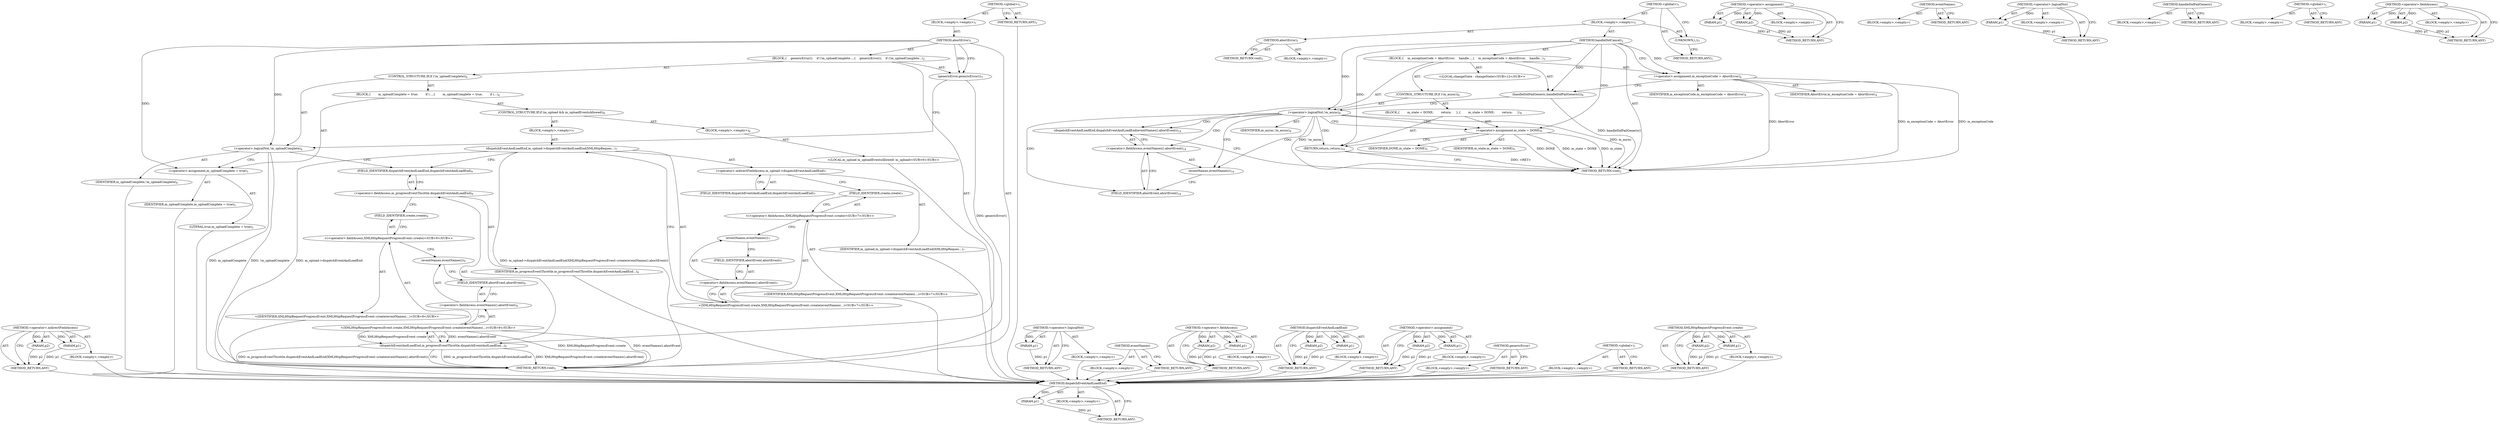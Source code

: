 digraph "&lt;operator&gt;.fieldAccess" {
vulnerable_80 [label=<(METHOD,&lt;operator&gt;.indirectFieldAccess)>];
vulnerable_81 [label=<(PARAM,p1)>];
vulnerable_82 [label=<(PARAM,p2)>];
vulnerable_83 [label=<(BLOCK,&lt;empty&gt;,&lt;empty&gt;)>];
vulnerable_84 [label=<(METHOD_RETURN,ANY)>];
vulnerable_6 [label=<(METHOD,&lt;global&gt;)<SUB>1</SUB>>];
vulnerable_7 [label=<(BLOCK,&lt;empty&gt;,&lt;empty&gt;)<SUB>1</SUB>>];
vulnerable_8 [label=<(METHOD,abortError)<SUB>1</SUB>>];
vulnerable_9 [label=<(BLOCK,{
    genericError();
    if (!m_uploadComplete...,{
    genericError();
    if (!m_uploadComplete...)<SUB>2</SUB>>];
vulnerable_10 [label=<(genericError,genericError())<SUB>3</SUB>>];
vulnerable_11 [label=<(CONTROL_STRUCTURE,IF,if (!m_uploadComplete))<SUB>4</SUB>>];
vulnerable_12 [label=<(&lt;operator&gt;.logicalNot,!m_uploadComplete)<SUB>4</SUB>>];
vulnerable_13 [label=<(IDENTIFIER,m_uploadComplete,!m_uploadComplete)<SUB>4</SUB>>];
vulnerable_14 [label=<(BLOCK,{
        m_uploadComplete = true;
        if (...,{
        m_uploadComplete = true;
        if (...)<SUB>4</SUB>>];
vulnerable_15 [label=<(&lt;operator&gt;.assignment,m_uploadComplete = true)<SUB>5</SUB>>];
vulnerable_16 [label=<(IDENTIFIER,m_uploadComplete,m_uploadComplete = true)<SUB>5</SUB>>];
vulnerable_17 [label=<(LITERAL,true,m_uploadComplete = true)<SUB>5</SUB>>];
vulnerable_18 [label=<(CONTROL_STRUCTURE,IF,if (m_upload &amp;&amp; m_uploadEventsAllowed))<SUB>6</SUB>>];
vulnerable_19 [label=<(BLOCK,&lt;empty&gt;,&lt;empty&gt;)<SUB>6</SUB>>];
vulnerable_20 [label="<(LOCAL,m_upload m_uploadEventsAllowed: m_upload)<SUB>6</SUB>>"];
vulnerable_21 [label=<(BLOCK,&lt;empty&gt;,&lt;empty&gt;)<SUB>7</SUB>>];
vulnerable_22 [label=<(dispatchEventAndLoadEnd,m_upload-&gt;dispatchEventAndLoadEnd(XMLHttpReques...)<SUB>7</SUB>>];
vulnerable_23 [label=<(&lt;operator&gt;.indirectFieldAccess,m_upload-&gt;dispatchEventAndLoadEnd)<SUB>7</SUB>>];
vulnerable_24 [label=<(IDENTIFIER,m_upload,m_upload-&gt;dispatchEventAndLoadEnd(XMLHttpReques...)<SUB>7</SUB>>];
vulnerable_25 [label=<(FIELD_IDENTIFIER,dispatchEventAndLoadEnd,dispatchEventAndLoadEnd)<SUB>7</SUB>>];
vulnerable_26 [label="<(XMLHttpRequestProgressEvent.create,XMLHttpRequestProgressEvent::create(eventNames(...)<SUB>7</SUB>>"];
vulnerable_27 [label="<(&lt;operator&gt;.fieldAccess,XMLHttpRequestProgressEvent::create)<SUB>7</SUB>>"];
vulnerable_28 [label="<(IDENTIFIER,XMLHttpRequestProgressEvent,XMLHttpRequestProgressEvent::create(eventNames(...)<SUB>7</SUB>>"];
vulnerable_29 [label=<(FIELD_IDENTIFIER,create,create)<SUB>7</SUB>>];
vulnerable_30 [label=<(&lt;operator&gt;.fieldAccess,eventNames().abortEvent)<SUB>7</SUB>>];
vulnerable_31 [label=<(eventNames,eventNames())<SUB>7</SUB>>];
vulnerable_32 [label=<(FIELD_IDENTIFIER,abortEvent,abortEvent)<SUB>7</SUB>>];
vulnerable_33 [label=<(dispatchEventAndLoadEnd,m_progressEventThrottle.dispatchEventAndLoadEnd...)<SUB>9</SUB>>];
vulnerable_34 [label=<(&lt;operator&gt;.fieldAccess,m_progressEventThrottle.dispatchEventAndLoadEnd)<SUB>9</SUB>>];
vulnerable_35 [label=<(IDENTIFIER,m_progressEventThrottle,m_progressEventThrottle.dispatchEventAndLoadEnd...)<SUB>9</SUB>>];
vulnerable_36 [label=<(FIELD_IDENTIFIER,dispatchEventAndLoadEnd,dispatchEventAndLoadEnd)<SUB>9</SUB>>];
vulnerable_37 [label="<(XMLHttpRequestProgressEvent.create,XMLHttpRequestProgressEvent::create(eventNames(...)<SUB>9</SUB>>"];
vulnerable_38 [label="<(&lt;operator&gt;.fieldAccess,XMLHttpRequestProgressEvent::create)<SUB>9</SUB>>"];
vulnerable_39 [label="<(IDENTIFIER,XMLHttpRequestProgressEvent,XMLHttpRequestProgressEvent::create(eventNames(...)<SUB>9</SUB>>"];
vulnerable_40 [label=<(FIELD_IDENTIFIER,create,create)<SUB>9</SUB>>];
vulnerable_41 [label=<(&lt;operator&gt;.fieldAccess,eventNames().abortEvent)<SUB>9</SUB>>];
vulnerable_42 [label=<(eventNames,eventNames())<SUB>9</SUB>>];
vulnerable_43 [label=<(FIELD_IDENTIFIER,abortEvent,abortEvent)<SUB>9</SUB>>];
vulnerable_44 [label=<(METHOD_RETURN,void)<SUB>1</SUB>>];
vulnerable_46 [label=<(METHOD_RETURN,ANY)<SUB>1</SUB>>];
vulnerable_66 [label=<(METHOD,&lt;operator&gt;.logicalNot)>];
vulnerable_67 [label=<(PARAM,p1)>];
vulnerable_68 [label=<(BLOCK,&lt;empty&gt;,&lt;empty&gt;)>];
vulnerable_69 [label=<(METHOD_RETURN,ANY)>];
vulnerable_95 [label=<(METHOD,eventNames)>];
vulnerable_96 [label=<(BLOCK,&lt;empty&gt;,&lt;empty&gt;)>];
vulnerable_97 [label=<(METHOD_RETURN,ANY)>];
vulnerable_90 [label=<(METHOD,&lt;operator&gt;.fieldAccess)>];
vulnerable_91 [label=<(PARAM,p1)>];
vulnerable_92 [label=<(PARAM,p2)>];
vulnerable_93 [label=<(BLOCK,&lt;empty&gt;,&lt;empty&gt;)>];
vulnerable_94 [label=<(METHOD_RETURN,ANY)>];
vulnerable_75 [label=<(METHOD,dispatchEventAndLoadEnd)>];
vulnerable_76 [label=<(PARAM,p1)>];
vulnerable_77 [label=<(PARAM,p2)>];
vulnerable_78 [label=<(BLOCK,&lt;empty&gt;,&lt;empty&gt;)>];
vulnerable_79 [label=<(METHOD_RETURN,ANY)>];
vulnerable_70 [label=<(METHOD,&lt;operator&gt;.assignment)>];
vulnerable_71 [label=<(PARAM,p1)>];
vulnerable_72 [label=<(PARAM,p2)>];
vulnerable_73 [label=<(BLOCK,&lt;empty&gt;,&lt;empty&gt;)>];
vulnerable_74 [label=<(METHOD_RETURN,ANY)>];
vulnerable_63 [label=<(METHOD,genericError)>];
vulnerable_64 [label=<(BLOCK,&lt;empty&gt;,&lt;empty&gt;)>];
vulnerable_65 [label=<(METHOD_RETURN,ANY)>];
vulnerable_57 [label=<(METHOD,&lt;global&gt;)<SUB>1</SUB>>];
vulnerable_58 [label=<(BLOCK,&lt;empty&gt;,&lt;empty&gt;)>];
vulnerable_59 [label=<(METHOD_RETURN,ANY)>];
vulnerable_85 [label=<(METHOD,XMLHttpRequestProgressEvent.create)>];
vulnerable_86 [label=<(PARAM,p1)>];
vulnerable_87 [label=<(PARAM,p2)>];
vulnerable_88 [label=<(BLOCK,&lt;empty&gt;,&lt;empty&gt;)>];
vulnerable_89 [label=<(METHOD_RETURN,ANY)>];
fixed_61 [label=<(METHOD,dispatchEventAndLoadEnd)>];
fixed_62 [label=<(PARAM,p1)>];
fixed_63 [label=<(BLOCK,&lt;empty&gt;,&lt;empty&gt;)>];
fixed_64 [label=<(METHOD_RETURN,ANY)>];
fixed_6 [label=<(METHOD,&lt;global&gt;)<SUB>1</SUB>>];
fixed_7 [label=<(BLOCK,&lt;empty&gt;,&lt;empty&gt;)<SUB>1</SUB>>];
fixed_8 [label=<(METHOD,abortError)<SUB>1</SUB>>];
fixed_9 [label=<(BLOCK,&lt;empty&gt;,&lt;empty&gt;)>];
fixed_10 [label=<(METHOD_RETURN,void)<SUB>1</SUB>>];
fixed_12 [label=<(UNKNOWN,),))<SUB>1</SUB>>];
fixed_13 [label=<(METHOD,handleDidCancel)<SUB>2</SUB>>];
fixed_14 [label=<(BLOCK,{
    m_exceptionCode = AbortError;

    handle...,{
    m_exceptionCode = AbortError;

    handle...)<SUB>3</SUB>>];
fixed_15 [label=<(&lt;operator&gt;.assignment,m_exceptionCode = AbortError)<SUB>4</SUB>>];
fixed_16 [label=<(IDENTIFIER,m_exceptionCode,m_exceptionCode = AbortError)<SUB>4</SUB>>];
fixed_17 [label=<(IDENTIFIER,AbortError,m_exceptionCode = AbortError)<SUB>4</SUB>>];
fixed_18 [label=<(handleDidFailGeneric,handleDidFailGeneric())<SUB>6</SUB>>];
fixed_19 [label=<(CONTROL_STRUCTURE,IF,if (!m_async))<SUB>8</SUB>>];
fixed_20 [label=<(&lt;operator&gt;.logicalNot,!m_async)<SUB>8</SUB>>];
fixed_21 [label=<(IDENTIFIER,m_async,!m_async)<SUB>8</SUB>>];
fixed_22 [label=<(BLOCK,{
        m_state = DONE;
        return;
     },{
        m_state = DONE;
        return;
     })<SUB>8</SUB>>];
fixed_23 [label=<(&lt;operator&gt;.assignment,m_state = DONE)<SUB>9</SUB>>];
fixed_24 [label=<(IDENTIFIER,m_state,m_state = DONE)<SUB>9</SUB>>];
fixed_25 [label=<(IDENTIFIER,DONE,m_state = DONE)<SUB>9</SUB>>];
fixed_26 [label=<(RETURN,return;,return;)<SUB>10</SUB>>];
fixed_27 [label="<(LOCAL,changeState : changeState)<SUB>12</SUB>>"];
fixed_28 [label=<(dispatchEventAndLoadEnd,dispatchEventAndLoadEnd(eventNames().abortEvent))<SUB>14</SUB>>];
fixed_29 [label=<(&lt;operator&gt;.fieldAccess,eventNames().abortEvent)<SUB>14</SUB>>];
fixed_30 [label=<(eventNames,eventNames())<SUB>14</SUB>>];
fixed_31 [label=<(FIELD_IDENTIFIER,abortEvent,abortEvent)<SUB>14</SUB>>];
fixed_32 [label=<(METHOD_RETURN,void)<SUB>2</SUB>>];
fixed_34 [label=<(METHOD_RETURN,ANY)<SUB>1</SUB>>];
fixed_49 [label=<(METHOD,&lt;operator&gt;.assignment)>];
fixed_50 [label=<(PARAM,p1)>];
fixed_51 [label=<(PARAM,p2)>];
fixed_52 [label=<(BLOCK,&lt;empty&gt;,&lt;empty&gt;)>];
fixed_53 [label=<(METHOD_RETURN,ANY)>];
fixed_70 [label=<(METHOD,eventNames)>];
fixed_71 [label=<(BLOCK,&lt;empty&gt;,&lt;empty&gt;)>];
fixed_72 [label=<(METHOD_RETURN,ANY)>];
fixed_57 [label=<(METHOD,&lt;operator&gt;.logicalNot)>];
fixed_58 [label=<(PARAM,p1)>];
fixed_59 [label=<(BLOCK,&lt;empty&gt;,&lt;empty&gt;)>];
fixed_60 [label=<(METHOD_RETURN,ANY)>];
fixed_54 [label=<(METHOD,handleDidFailGeneric)>];
fixed_55 [label=<(BLOCK,&lt;empty&gt;,&lt;empty&gt;)>];
fixed_56 [label=<(METHOD_RETURN,ANY)>];
fixed_43 [label=<(METHOD,&lt;global&gt;)<SUB>1</SUB>>];
fixed_44 [label=<(BLOCK,&lt;empty&gt;,&lt;empty&gt;)>];
fixed_45 [label=<(METHOD_RETURN,ANY)>];
fixed_65 [label=<(METHOD,&lt;operator&gt;.fieldAccess)>];
fixed_66 [label=<(PARAM,p1)>];
fixed_67 [label=<(PARAM,p2)>];
fixed_68 [label=<(BLOCK,&lt;empty&gt;,&lt;empty&gt;)>];
fixed_69 [label=<(METHOD_RETURN,ANY)>];
vulnerable_80 -> vulnerable_81  [key=0, label="AST: "];
vulnerable_80 -> vulnerable_81  [key=1, label="DDG: "];
vulnerable_80 -> vulnerable_83  [key=0, label="AST: "];
vulnerable_80 -> vulnerable_82  [key=0, label="AST: "];
vulnerable_80 -> vulnerable_82  [key=1, label="DDG: "];
vulnerable_80 -> vulnerable_84  [key=0, label="AST: "];
vulnerable_80 -> vulnerable_84  [key=1, label="CFG: "];
vulnerable_81 -> vulnerable_84  [key=0, label="DDG: p1"];
vulnerable_82 -> vulnerable_84  [key=0, label="DDG: p2"];
vulnerable_83 -> fixed_61  [key=0];
vulnerable_84 -> fixed_61  [key=0];
vulnerable_6 -> vulnerable_7  [key=0, label="AST: "];
vulnerable_6 -> vulnerable_46  [key=0, label="AST: "];
vulnerable_6 -> vulnerable_46  [key=1, label="CFG: "];
vulnerable_7 -> vulnerable_8  [key=0, label="AST: "];
vulnerable_8 -> vulnerable_9  [key=0, label="AST: "];
vulnerable_8 -> vulnerable_44  [key=0, label="AST: "];
vulnerable_8 -> vulnerable_10  [key=0, label="CFG: "];
vulnerable_8 -> vulnerable_10  [key=1, label="DDG: "];
vulnerable_8 -> vulnerable_12  [key=0, label="DDG: "];
vulnerable_8 -> vulnerable_15  [key=0, label="DDG: "];
vulnerable_9 -> vulnerable_10  [key=0, label="AST: "];
vulnerable_9 -> vulnerable_11  [key=0, label="AST: "];
vulnerable_9 -> vulnerable_33  [key=0, label="AST: "];
vulnerable_10 -> vulnerable_12  [key=0, label="CFG: "];
vulnerable_10 -> vulnerable_44  [key=0, label="DDG: genericError()"];
vulnerable_11 -> vulnerable_12  [key=0, label="AST: "];
vulnerable_11 -> vulnerable_14  [key=0, label="AST: "];
vulnerable_12 -> vulnerable_13  [key=0, label="AST: "];
vulnerable_12 -> vulnerable_15  [key=0, label="CFG: "];
vulnerable_12 -> vulnerable_36  [key=0, label="CFG: "];
vulnerable_12 -> vulnerable_44  [key=0, label="DDG: m_uploadComplete"];
vulnerable_12 -> vulnerable_44  [key=1, label="DDG: !m_uploadComplete"];
vulnerable_13 -> fixed_61  [key=0];
vulnerable_14 -> vulnerable_15  [key=0, label="AST: "];
vulnerable_14 -> vulnerable_18  [key=0, label="AST: "];
vulnerable_15 -> vulnerable_16  [key=0, label="AST: "];
vulnerable_15 -> vulnerable_17  [key=0, label="AST: "];
vulnerable_16 -> fixed_61  [key=0];
vulnerable_17 -> fixed_61  [key=0];
vulnerable_18 -> vulnerable_19  [key=0, label="AST: "];
vulnerable_18 -> vulnerable_21  [key=0, label="AST: "];
vulnerable_19 -> vulnerable_20  [key=0, label="AST: "];
vulnerable_20 -> fixed_61  [key=0];
vulnerable_21 -> vulnerable_22  [key=0, label="AST: "];
vulnerable_22 -> vulnerable_23  [key=0, label="AST: "];
vulnerable_22 -> vulnerable_26  [key=0, label="AST: "];
vulnerable_22 -> vulnerable_36  [key=0, label="CFG: "];
vulnerable_22 -> vulnerable_44  [key=0, label="DDG: m_upload-&gt;dispatchEventAndLoadEnd(XMLHttpRequestProgressEvent::create(eventNames().abortEvent))"];
vulnerable_22 -> vulnerable_44  [key=1, label="DDG: m_upload-&gt;dispatchEventAndLoadEnd"];
vulnerable_23 -> vulnerable_24  [key=0, label="AST: "];
vulnerable_23 -> vulnerable_25  [key=0, label="AST: "];
vulnerable_23 -> vulnerable_29  [key=0, label="CFG: "];
vulnerable_24 -> fixed_61  [key=0];
vulnerable_25 -> vulnerable_23  [key=0, label="CFG: "];
vulnerable_26 -> vulnerable_27  [key=0, label="AST: "];
vulnerable_26 -> vulnerable_30  [key=0, label="AST: "];
vulnerable_26 -> vulnerable_22  [key=0, label="CFG: "];
vulnerable_27 -> vulnerable_28  [key=0, label="AST: "];
vulnerable_27 -> vulnerable_29  [key=0, label="AST: "];
vulnerable_27 -> vulnerable_31  [key=0, label="CFG: "];
vulnerable_28 -> fixed_61  [key=0];
vulnerable_29 -> vulnerable_27  [key=0, label="CFG: "];
vulnerable_30 -> vulnerable_31  [key=0, label="AST: "];
vulnerable_30 -> vulnerable_32  [key=0, label="AST: "];
vulnerable_30 -> vulnerable_26  [key=0, label="CFG: "];
vulnerable_31 -> vulnerable_32  [key=0, label="CFG: "];
vulnerable_32 -> vulnerable_30  [key=0, label="CFG: "];
vulnerable_33 -> vulnerable_34  [key=0, label="AST: "];
vulnerable_33 -> vulnerable_37  [key=0, label="AST: "];
vulnerable_33 -> vulnerable_44  [key=0, label="CFG: "];
vulnerable_33 -> vulnerable_44  [key=1, label="DDG: m_progressEventThrottle.dispatchEventAndLoadEnd"];
vulnerable_33 -> vulnerable_44  [key=2, label="DDG: XMLHttpRequestProgressEvent::create(eventNames().abortEvent)"];
vulnerable_33 -> vulnerable_44  [key=3, label="DDG: m_progressEventThrottle.dispatchEventAndLoadEnd(XMLHttpRequestProgressEvent::create(eventNames().abortEvent))"];
vulnerable_34 -> vulnerable_35  [key=0, label="AST: "];
vulnerable_34 -> vulnerable_36  [key=0, label="AST: "];
vulnerable_34 -> vulnerable_40  [key=0, label="CFG: "];
vulnerable_35 -> fixed_61  [key=0];
vulnerable_36 -> vulnerable_34  [key=0, label="CFG: "];
vulnerable_37 -> vulnerable_38  [key=0, label="AST: "];
vulnerable_37 -> vulnerable_41  [key=0, label="AST: "];
vulnerable_37 -> vulnerable_33  [key=0, label="CFG: "];
vulnerable_37 -> vulnerable_33  [key=1, label="DDG: XMLHttpRequestProgressEvent::create"];
vulnerable_37 -> vulnerable_33  [key=2, label="DDG: eventNames().abortEvent"];
vulnerable_37 -> vulnerable_44  [key=0, label="DDG: XMLHttpRequestProgressEvent::create"];
vulnerable_37 -> vulnerable_44  [key=1, label="DDG: eventNames().abortEvent"];
vulnerable_38 -> vulnerable_39  [key=0, label="AST: "];
vulnerable_38 -> vulnerable_40  [key=0, label="AST: "];
vulnerable_38 -> vulnerable_42  [key=0, label="CFG: "];
vulnerable_39 -> fixed_61  [key=0];
vulnerable_40 -> vulnerable_38  [key=0, label="CFG: "];
vulnerable_41 -> vulnerable_42  [key=0, label="AST: "];
vulnerable_41 -> vulnerable_43  [key=0, label="AST: "];
vulnerable_41 -> vulnerable_37  [key=0, label="CFG: "];
vulnerable_42 -> vulnerable_43  [key=0, label="CFG: "];
vulnerable_43 -> vulnerable_41  [key=0, label="CFG: "];
vulnerable_44 -> fixed_61  [key=0];
vulnerable_46 -> fixed_61  [key=0];
vulnerable_66 -> vulnerable_67  [key=0, label="AST: "];
vulnerable_66 -> vulnerable_67  [key=1, label="DDG: "];
vulnerable_66 -> vulnerable_68  [key=0, label="AST: "];
vulnerable_66 -> vulnerable_69  [key=0, label="AST: "];
vulnerable_66 -> vulnerable_69  [key=1, label="CFG: "];
vulnerable_67 -> vulnerable_69  [key=0, label="DDG: p1"];
vulnerable_68 -> fixed_61  [key=0];
vulnerable_69 -> fixed_61  [key=0];
vulnerable_95 -> vulnerable_96  [key=0, label="AST: "];
vulnerable_95 -> vulnerable_97  [key=0, label="AST: "];
vulnerable_95 -> vulnerable_97  [key=1, label="CFG: "];
vulnerable_96 -> fixed_61  [key=0];
vulnerable_97 -> fixed_61  [key=0];
vulnerable_90 -> vulnerable_91  [key=0, label="AST: "];
vulnerable_90 -> vulnerable_91  [key=1, label="DDG: "];
vulnerable_90 -> vulnerable_93  [key=0, label="AST: "];
vulnerable_90 -> vulnerable_92  [key=0, label="AST: "];
vulnerable_90 -> vulnerable_92  [key=1, label="DDG: "];
vulnerable_90 -> vulnerable_94  [key=0, label="AST: "];
vulnerable_90 -> vulnerable_94  [key=1, label="CFG: "];
vulnerable_91 -> vulnerable_94  [key=0, label="DDG: p1"];
vulnerable_92 -> vulnerable_94  [key=0, label="DDG: p2"];
vulnerable_93 -> fixed_61  [key=0];
vulnerable_94 -> fixed_61  [key=0];
vulnerable_75 -> vulnerable_76  [key=0, label="AST: "];
vulnerable_75 -> vulnerable_76  [key=1, label="DDG: "];
vulnerable_75 -> vulnerable_78  [key=0, label="AST: "];
vulnerable_75 -> vulnerable_77  [key=0, label="AST: "];
vulnerable_75 -> vulnerable_77  [key=1, label="DDG: "];
vulnerable_75 -> vulnerable_79  [key=0, label="AST: "];
vulnerable_75 -> vulnerable_79  [key=1, label="CFG: "];
vulnerable_76 -> vulnerable_79  [key=0, label="DDG: p1"];
vulnerable_77 -> vulnerable_79  [key=0, label="DDG: p2"];
vulnerable_78 -> fixed_61  [key=0];
vulnerable_79 -> fixed_61  [key=0];
vulnerable_70 -> vulnerable_71  [key=0, label="AST: "];
vulnerable_70 -> vulnerable_71  [key=1, label="DDG: "];
vulnerable_70 -> vulnerable_73  [key=0, label="AST: "];
vulnerable_70 -> vulnerable_72  [key=0, label="AST: "];
vulnerable_70 -> vulnerable_72  [key=1, label="DDG: "];
vulnerable_70 -> vulnerable_74  [key=0, label="AST: "];
vulnerable_70 -> vulnerable_74  [key=1, label="CFG: "];
vulnerable_71 -> vulnerable_74  [key=0, label="DDG: p1"];
vulnerable_72 -> vulnerable_74  [key=0, label="DDG: p2"];
vulnerable_73 -> fixed_61  [key=0];
vulnerable_74 -> fixed_61  [key=0];
vulnerable_63 -> vulnerable_64  [key=0, label="AST: "];
vulnerable_63 -> vulnerable_65  [key=0, label="AST: "];
vulnerable_63 -> vulnerable_65  [key=1, label="CFG: "];
vulnerable_64 -> fixed_61  [key=0];
vulnerable_65 -> fixed_61  [key=0];
vulnerable_57 -> vulnerable_58  [key=0, label="AST: "];
vulnerable_57 -> vulnerable_59  [key=0, label="AST: "];
vulnerable_57 -> vulnerable_59  [key=1, label="CFG: "];
vulnerable_58 -> fixed_61  [key=0];
vulnerable_59 -> fixed_61  [key=0];
vulnerable_85 -> vulnerable_86  [key=0, label="AST: "];
vulnerable_85 -> vulnerable_86  [key=1, label="DDG: "];
vulnerable_85 -> vulnerable_88  [key=0, label="AST: "];
vulnerable_85 -> vulnerable_87  [key=0, label="AST: "];
vulnerable_85 -> vulnerable_87  [key=1, label="DDG: "];
vulnerable_85 -> vulnerable_89  [key=0, label="AST: "];
vulnerable_85 -> vulnerable_89  [key=1, label="CFG: "];
vulnerable_86 -> vulnerable_89  [key=0, label="DDG: p1"];
vulnerable_87 -> vulnerable_89  [key=0, label="DDG: p2"];
vulnerable_88 -> fixed_61  [key=0];
vulnerable_89 -> fixed_61  [key=0];
fixed_61 -> fixed_62  [key=0, label="AST: "];
fixed_61 -> fixed_62  [key=1, label="DDG: "];
fixed_61 -> fixed_63  [key=0, label="AST: "];
fixed_61 -> fixed_64  [key=0, label="AST: "];
fixed_61 -> fixed_64  [key=1, label="CFG: "];
fixed_62 -> fixed_64  [key=0, label="DDG: p1"];
fixed_6 -> fixed_7  [key=0, label="AST: "];
fixed_6 -> fixed_34  [key=0, label="AST: "];
fixed_6 -> fixed_12  [key=0, label="CFG: "];
fixed_7 -> fixed_8  [key=0, label="AST: "];
fixed_7 -> fixed_12  [key=0, label="AST: "];
fixed_7 -> fixed_13  [key=0, label="AST: "];
fixed_8 -> fixed_9  [key=0, label="AST: "];
fixed_8 -> fixed_10  [key=0, label="AST: "];
fixed_8 -> fixed_10  [key=1, label="CFG: "];
fixed_12 -> fixed_34  [key=0, label="CFG: "];
fixed_13 -> fixed_14  [key=0, label="AST: "];
fixed_13 -> fixed_32  [key=0, label="AST: "];
fixed_13 -> fixed_15  [key=0, label="CFG: "];
fixed_13 -> fixed_15  [key=1, label="DDG: "];
fixed_13 -> fixed_18  [key=0, label="DDG: "];
fixed_13 -> fixed_20  [key=0, label="DDG: "];
fixed_13 -> fixed_23  [key=0, label="DDG: "];
fixed_13 -> fixed_26  [key=0, label="DDG: "];
fixed_14 -> fixed_15  [key=0, label="AST: "];
fixed_14 -> fixed_18  [key=0, label="AST: "];
fixed_14 -> fixed_19  [key=0, label="AST: "];
fixed_14 -> fixed_27  [key=0, label="AST: "];
fixed_14 -> fixed_28  [key=0, label="AST: "];
fixed_15 -> fixed_16  [key=0, label="AST: "];
fixed_15 -> fixed_17  [key=0, label="AST: "];
fixed_15 -> fixed_18  [key=0, label="CFG: "];
fixed_15 -> fixed_32  [key=0, label="DDG: AbortError"];
fixed_15 -> fixed_32  [key=1, label="DDG: m_exceptionCode = AbortError"];
fixed_15 -> fixed_32  [key=2, label="DDG: m_exceptionCode"];
fixed_18 -> fixed_20  [key=0, label="CFG: "];
fixed_18 -> fixed_32  [key=0, label="DDG: handleDidFailGeneric()"];
fixed_19 -> fixed_20  [key=0, label="AST: "];
fixed_19 -> fixed_22  [key=0, label="AST: "];
fixed_20 -> fixed_21  [key=0, label="AST: "];
fixed_20 -> fixed_30  [key=0, label="CFG: "];
fixed_20 -> fixed_30  [key=1, label="CDG: "];
fixed_20 -> fixed_23  [key=0, label="CFG: "];
fixed_20 -> fixed_23  [key=1, label="CDG: "];
fixed_20 -> fixed_32  [key=0, label="DDG: !m_async"];
fixed_20 -> fixed_32  [key=1, label="DDG: m_async"];
fixed_20 -> fixed_29  [key=0, label="CDG: "];
fixed_20 -> fixed_26  [key=0, label="CDG: "];
fixed_20 -> fixed_28  [key=0, label="CDG: "];
fixed_20 -> fixed_31  [key=0, label="CDG: "];
fixed_22 -> fixed_23  [key=0, label="AST: "];
fixed_22 -> fixed_26  [key=0, label="AST: "];
fixed_23 -> fixed_24  [key=0, label="AST: "];
fixed_23 -> fixed_25  [key=0, label="AST: "];
fixed_23 -> fixed_26  [key=0, label="CFG: "];
fixed_23 -> fixed_32  [key=0, label="DDG: DONE"];
fixed_23 -> fixed_32  [key=1, label="DDG: m_state = DONE"];
fixed_23 -> fixed_32  [key=2, label="DDG: m_state"];
fixed_26 -> fixed_32  [key=0, label="CFG: "];
fixed_26 -> fixed_32  [key=1, label="DDG: &lt;RET&gt;"];
fixed_28 -> fixed_29  [key=0, label="AST: "];
fixed_28 -> fixed_32  [key=0, label="CFG: "];
fixed_29 -> fixed_30  [key=0, label="AST: "];
fixed_29 -> fixed_31  [key=0, label="AST: "];
fixed_29 -> fixed_28  [key=0, label="CFG: "];
fixed_30 -> fixed_31  [key=0, label="CFG: "];
fixed_31 -> fixed_29  [key=0, label="CFG: "];
fixed_49 -> fixed_50  [key=0, label="AST: "];
fixed_49 -> fixed_50  [key=1, label="DDG: "];
fixed_49 -> fixed_52  [key=0, label="AST: "];
fixed_49 -> fixed_51  [key=0, label="AST: "];
fixed_49 -> fixed_51  [key=1, label="DDG: "];
fixed_49 -> fixed_53  [key=0, label="AST: "];
fixed_49 -> fixed_53  [key=1, label="CFG: "];
fixed_50 -> fixed_53  [key=0, label="DDG: p1"];
fixed_51 -> fixed_53  [key=0, label="DDG: p2"];
fixed_70 -> fixed_71  [key=0, label="AST: "];
fixed_70 -> fixed_72  [key=0, label="AST: "];
fixed_70 -> fixed_72  [key=1, label="CFG: "];
fixed_57 -> fixed_58  [key=0, label="AST: "];
fixed_57 -> fixed_58  [key=1, label="DDG: "];
fixed_57 -> fixed_59  [key=0, label="AST: "];
fixed_57 -> fixed_60  [key=0, label="AST: "];
fixed_57 -> fixed_60  [key=1, label="CFG: "];
fixed_58 -> fixed_60  [key=0, label="DDG: p1"];
fixed_54 -> fixed_55  [key=0, label="AST: "];
fixed_54 -> fixed_56  [key=0, label="AST: "];
fixed_54 -> fixed_56  [key=1, label="CFG: "];
fixed_43 -> fixed_44  [key=0, label="AST: "];
fixed_43 -> fixed_45  [key=0, label="AST: "];
fixed_43 -> fixed_45  [key=1, label="CFG: "];
fixed_65 -> fixed_66  [key=0, label="AST: "];
fixed_65 -> fixed_66  [key=1, label="DDG: "];
fixed_65 -> fixed_68  [key=0, label="AST: "];
fixed_65 -> fixed_67  [key=0, label="AST: "];
fixed_65 -> fixed_67  [key=1, label="DDG: "];
fixed_65 -> fixed_69  [key=0, label="AST: "];
fixed_65 -> fixed_69  [key=1, label="CFG: "];
fixed_66 -> fixed_69  [key=0, label="DDG: p1"];
fixed_67 -> fixed_69  [key=0, label="DDG: p2"];
}
